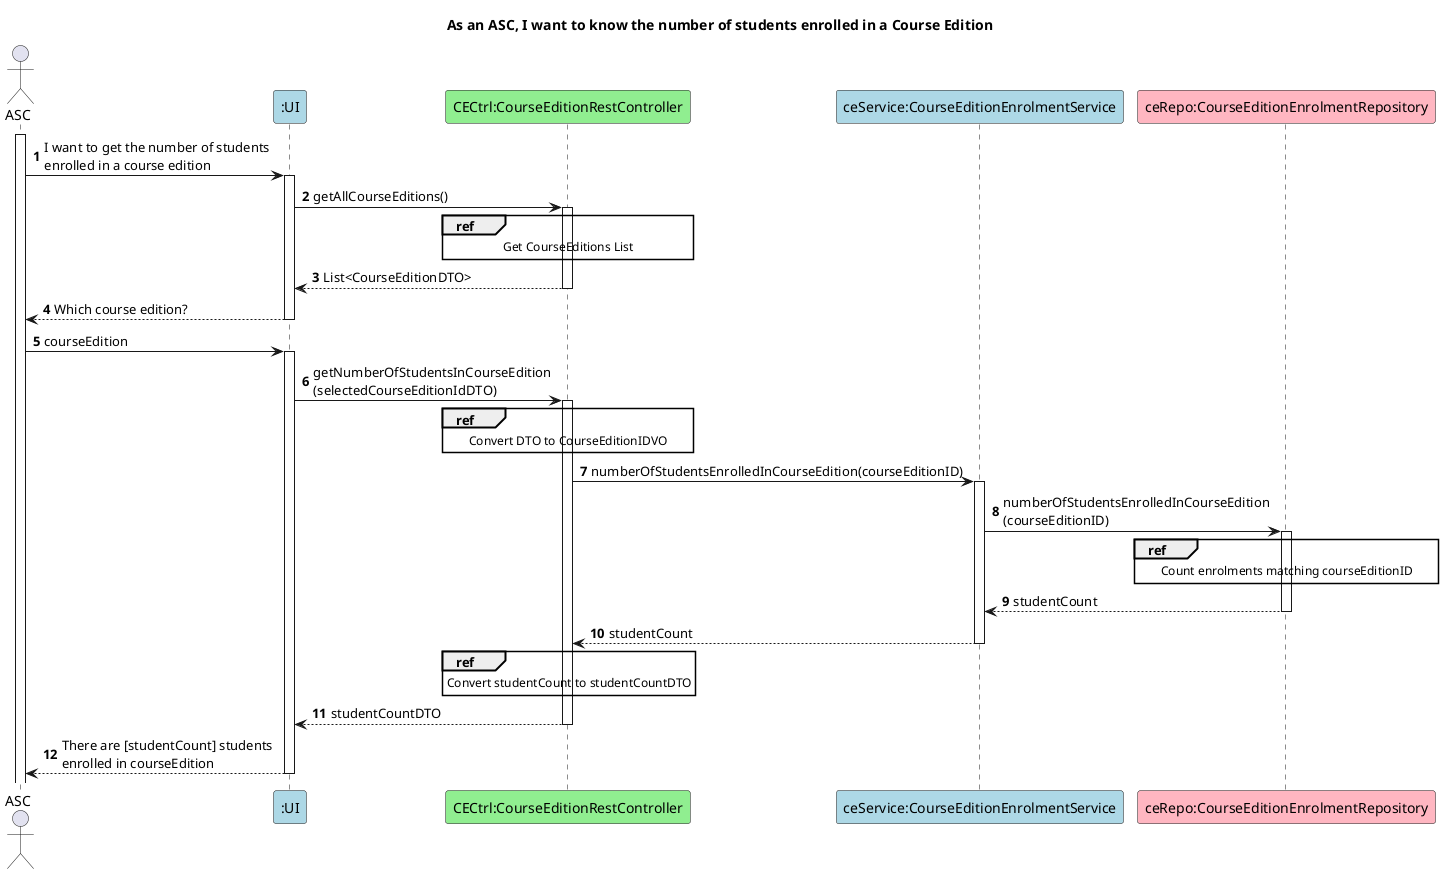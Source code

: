 @startuml

autonumber

title As an ASC, I want to know the number of students enrolled in a Course Edition

actor ASC as Admin

participant ":UI" as UI #lightblue
participant "CECtrl:CourseEditionRestController" as ceC #lightgreen
participant "ceService:CourseEditionEnrolmentService" as S #lightblue
participant "ceRepo:CourseEditionEnrolmentRepository" as R #lightpink

activate Admin
Admin -> UI ++: I want to get the number of students \nenrolled in a course edition

UI -> ceC ++: getAllCourseEditions()

ref over ceC
    Get CourseEditions List
end ref

ceC --> UI --: List<CourseEditionDTO>
UI --> Admin --: Which course edition?

Admin -> UI ++ : courseEdition

UI -> ceC ++ : getNumberOfStudentsInCourseEdition\n(selectedCourseEditionIdDTO)

ref over ceC
    Convert DTO to CourseEditionIDVO
end ref

ceC -> S ++ : numberOfStudentsEnrolledInCourseEdition(courseEditionID)

S -> R ++ : numberOfStudentsEnrolledInCourseEdition\n(courseEditionID)

ref over R
    Count enrolments matching courseEditionID
end ref

R --> S --: studentCount
S --> ceC --: studentCount

ref over ceC
    Convert studentCount to studentCountDTO
end ref

ceC --> UI --: studentCountDTO
UI --> Admin --: There are [studentCount] students \nenrolled in courseEdition

@enduml